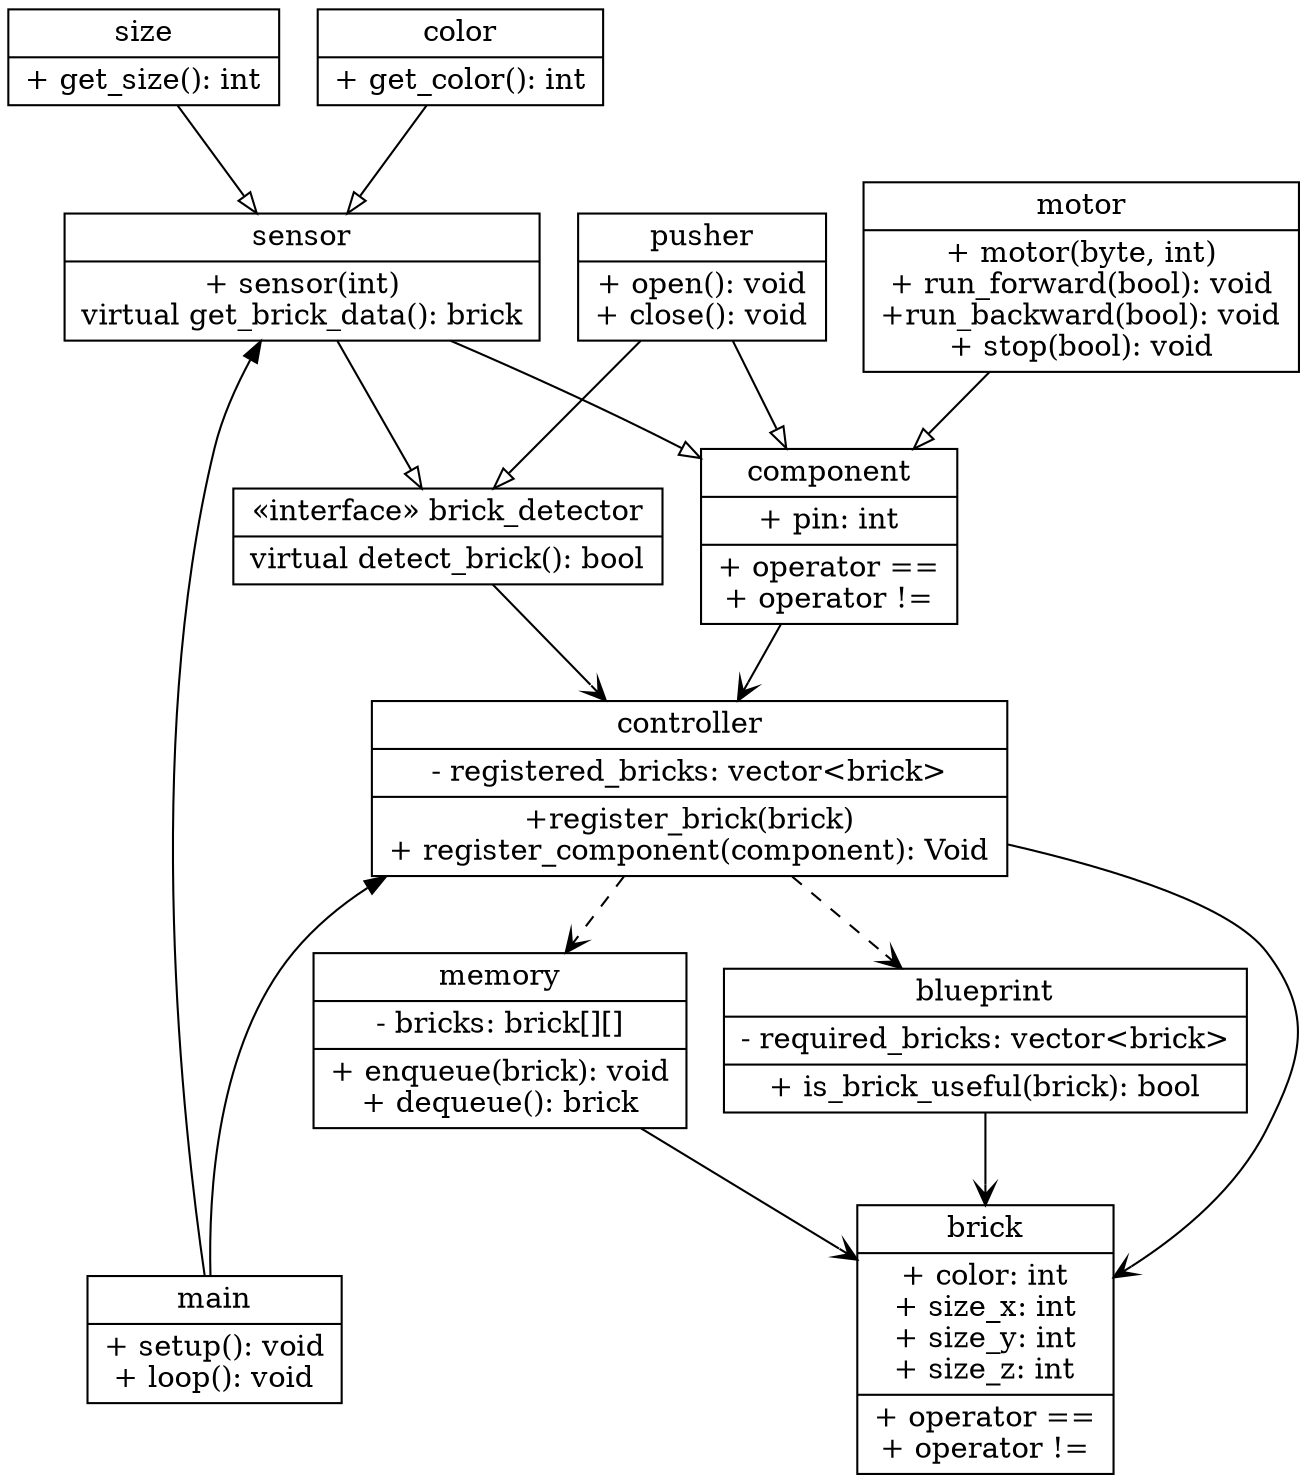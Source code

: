 digraph G {
  rankdir = TB;
  node [shape = record];
  { rank = same;
    main  [label = "{main   | + setup(): void\n+ loop(): void}"];
    brick [label = "{brick  | + color: int\n+ size_x: int\n+ size_y: int\n+ size_z: int | + operator ==\n+ operator !=}"];
  }
  sensor       [label = "{sensor | + sensor(int)\nvirtual get_brick_data(): brick}"];
  sensor_size  [label = "{size   | + get_size(): int}"];
  sensor_color [label = "{color  | + get_color(): int}"];

  {sensor_size, sensor_color}  -> sensor [arrowhead = onormal];

  comp [label = "{component | + pin: int | + operator ==\n+ operator !=}"];

  smi_brick_detector [label = "{\«interface\» brick_detector | virtual detect_brick(): bool}"];

  module_compute [label = "{controller | - registered_bricks: vector\<brick\> | +register_brick(brick)\n+ register_component(component): Void}"];
  module_pusher  [label = "{pusher     | + open(): void\n+ close(): void}"];
  module_memory  [label = "{memory     | - bricks: brick[][] | + enqueue(brick): void\n+ dequeue(): brick}"];
  module_motor   [label = "{motor      | + motor(byte, int)\n+ run_forward(bool): void\n+run_backward(bool): void\n+ stop(bool): void}"];

  {sensor, module_pusher} -> smi_brick_detector [arrowhead = onormal];
  {sensor, module_pusher, module_motor} -> comp [arrowhead = onormal];

  module_compute -> {module_memory} [style = dashed, arrowhead = vee];
  comp -> module_compute [arrowhead = vee];
  smi_brick_detector -> module_compute [arrowhead = vee];

  blueprint [label = "{blueprint | - required_bricks: vector\<brick\> | + is_brick_useful(brick): bool}"];

  module_compute -> blueprint [style = dashed, arrowhead = vee];
  {blueprint, module_compute, module_memory} -> brick [arrowhead = vee];
  {module_compute, sensor} -> main [dir = back];
}
